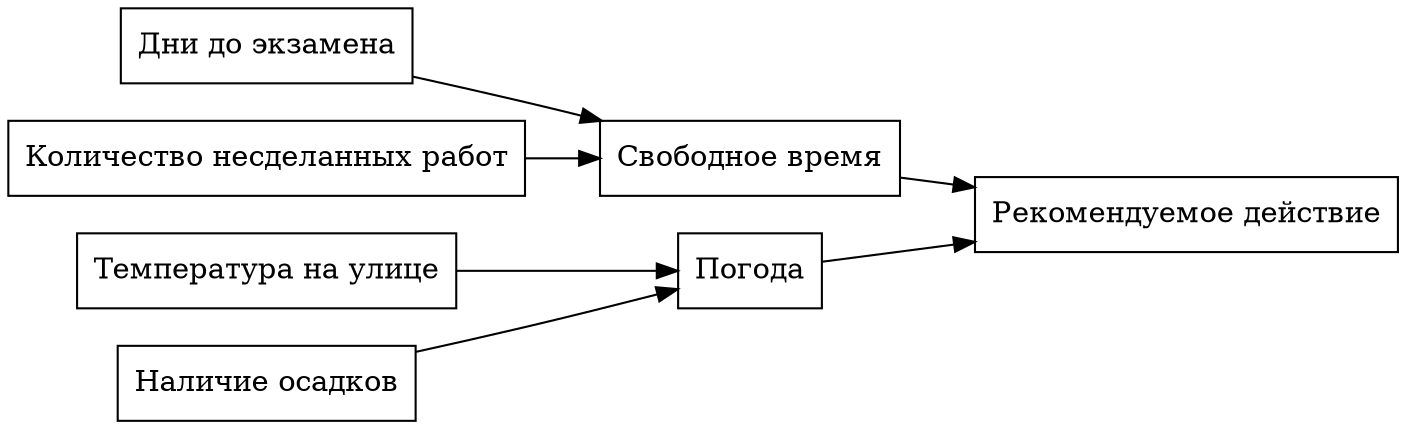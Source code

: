 digraph G {
    node [shape="box"]
    rankdir="LR" 
    days [label="Дни до экзамена"]
    work [label="Количество несделанных работ"]
    temp [label="Температура на улице"]
    rain [label="Наличие осадков"]

    ftime [label="Свободное время"]
    wthr [label="Погода"]

    act [label="Рекомендуемое действие"]

    days -> ftime -> act
    work -> ftime
    temp -> wthr -> act
    rain -> wthr

}